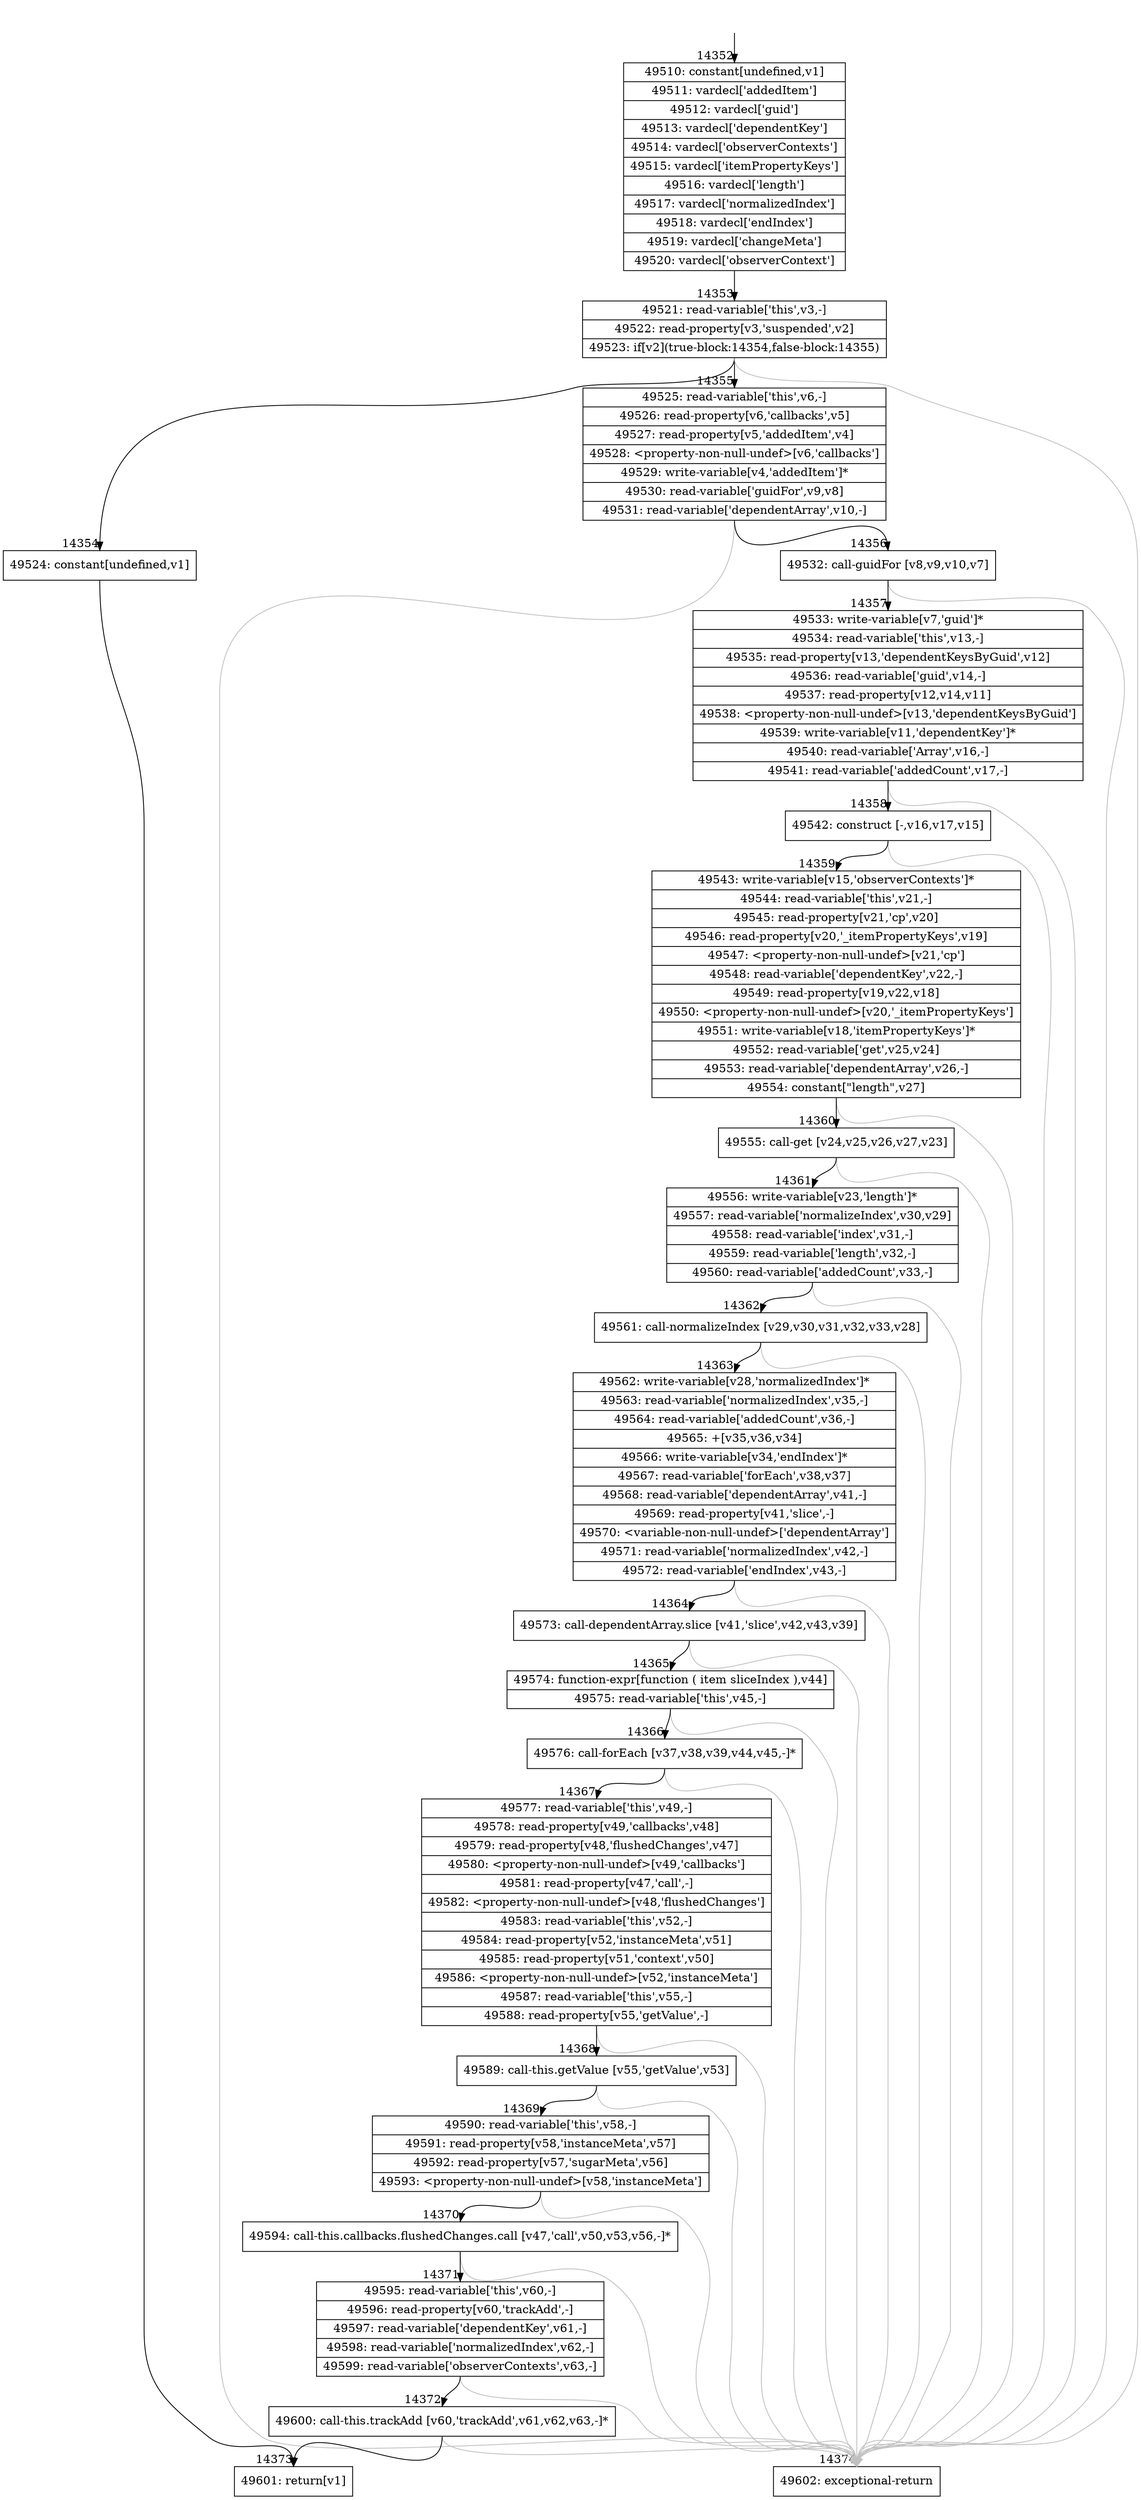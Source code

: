 digraph {
rankdir="TD"
BB_entry1195[shape=none,label=""];
BB_entry1195 -> BB14352 [tailport=s, headport=n, headlabel="    14352"]
BB14352 [shape=record label="{49510: constant[undefined,v1]|49511: vardecl['addedItem']|49512: vardecl['guid']|49513: vardecl['dependentKey']|49514: vardecl['observerContexts']|49515: vardecl['itemPropertyKeys']|49516: vardecl['length']|49517: vardecl['normalizedIndex']|49518: vardecl['endIndex']|49519: vardecl['changeMeta']|49520: vardecl['observerContext']}" ] 
BB14352 -> BB14353 [tailport=s, headport=n, headlabel="      14353"]
BB14353 [shape=record label="{49521: read-variable['this',v3,-]|49522: read-property[v3,'suspended',v2]|49523: if[v2](true-block:14354,false-block:14355)}" ] 
BB14353 -> BB14354 [tailport=s, headport=n, headlabel="      14354"]
BB14353 -> BB14355 [tailport=s, headport=n, headlabel="      14355"]
BB14353 -> BB14374 [tailport=s, headport=n, color=gray, headlabel="      14374"]
BB14354 [shape=record label="{49524: constant[undefined,v1]}" ] 
BB14354 -> BB14373 [tailport=s, headport=n, headlabel="      14373"]
BB14355 [shape=record label="{49525: read-variable['this',v6,-]|49526: read-property[v6,'callbacks',v5]|49527: read-property[v5,'addedItem',v4]|49528: \<property-non-null-undef\>[v6,'callbacks']|49529: write-variable[v4,'addedItem']*|49530: read-variable['guidFor',v9,v8]|49531: read-variable['dependentArray',v10,-]}" ] 
BB14355 -> BB14356 [tailport=s, headport=n, headlabel="      14356"]
BB14355 -> BB14374 [tailport=s, headport=n, color=gray]
BB14356 [shape=record label="{49532: call-guidFor [v8,v9,v10,v7]}" ] 
BB14356 -> BB14357 [tailport=s, headport=n, headlabel="      14357"]
BB14356 -> BB14374 [tailport=s, headport=n, color=gray]
BB14357 [shape=record label="{49533: write-variable[v7,'guid']*|49534: read-variable['this',v13,-]|49535: read-property[v13,'dependentKeysByGuid',v12]|49536: read-variable['guid',v14,-]|49537: read-property[v12,v14,v11]|49538: \<property-non-null-undef\>[v13,'dependentKeysByGuid']|49539: write-variable[v11,'dependentKey']*|49540: read-variable['Array',v16,-]|49541: read-variable['addedCount',v17,-]}" ] 
BB14357 -> BB14358 [tailport=s, headport=n, headlabel="      14358"]
BB14357 -> BB14374 [tailport=s, headport=n, color=gray]
BB14358 [shape=record label="{49542: construct [-,v16,v17,v15]}" ] 
BB14358 -> BB14359 [tailport=s, headport=n, headlabel="      14359"]
BB14358 -> BB14374 [tailport=s, headport=n, color=gray]
BB14359 [shape=record label="{49543: write-variable[v15,'observerContexts']*|49544: read-variable['this',v21,-]|49545: read-property[v21,'cp',v20]|49546: read-property[v20,'_itemPropertyKeys',v19]|49547: \<property-non-null-undef\>[v21,'cp']|49548: read-variable['dependentKey',v22,-]|49549: read-property[v19,v22,v18]|49550: \<property-non-null-undef\>[v20,'_itemPropertyKeys']|49551: write-variable[v18,'itemPropertyKeys']*|49552: read-variable['get',v25,v24]|49553: read-variable['dependentArray',v26,-]|49554: constant[\"length\",v27]}" ] 
BB14359 -> BB14360 [tailport=s, headport=n, headlabel="      14360"]
BB14359 -> BB14374 [tailport=s, headport=n, color=gray]
BB14360 [shape=record label="{49555: call-get [v24,v25,v26,v27,v23]}" ] 
BB14360 -> BB14361 [tailport=s, headport=n, headlabel="      14361"]
BB14360 -> BB14374 [tailport=s, headport=n, color=gray]
BB14361 [shape=record label="{49556: write-variable[v23,'length']*|49557: read-variable['normalizeIndex',v30,v29]|49558: read-variable['index',v31,-]|49559: read-variable['length',v32,-]|49560: read-variable['addedCount',v33,-]}" ] 
BB14361 -> BB14362 [tailport=s, headport=n, headlabel="      14362"]
BB14361 -> BB14374 [tailport=s, headport=n, color=gray]
BB14362 [shape=record label="{49561: call-normalizeIndex [v29,v30,v31,v32,v33,v28]}" ] 
BB14362 -> BB14363 [tailport=s, headport=n, headlabel="      14363"]
BB14362 -> BB14374 [tailport=s, headport=n, color=gray]
BB14363 [shape=record label="{49562: write-variable[v28,'normalizedIndex']*|49563: read-variable['normalizedIndex',v35,-]|49564: read-variable['addedCount',v36,-]|49565: +[v35,v36,v34]|49566: write-variable[v34,'endIndex']*|49567: read-variable['forEach',v38,v37]|49568: read-variable['dependentArray',v41,-]|49569: read-property[v41,'slice',-]|49570: \<variable-non-null-undef\>['dependentArray']|49571: read-variable['normalizedIndex',v42,-]|49572: read-variable['endIndex',v43,-]}" ] 
BB14363 -> BB14364 [tailport=s, headport=n, headlabel="      14364"]
BB14363 -> BB14374 [tailport=s, headport=n, color=gray]
BB14364 [shape=record label="{49573: call-dependentArray.slice [v41,'slice',v42,v43,v39]}" ] 
BB14364 -> BB14365 [tailport=s, headport=n, headlabel="      14365"]
BB14364 -> BB14374 [tailport=s, headport=n, color=gray]
BB14365 [shape=record label="{49574: function-expr[function ( item sliceIndex ),v44]|49575: read-variable['this',v45,-]}" ] 
BB14365 -> BB14366 [tailport=s, headport=n, headlabel="      14366"]
BB14365 -> BB14374 [tailport=s, headport=n, color=gray]
BB14366 [shape=record label="{49576: call-forEach [v37,v38,v39,v44,v45,-]*}" ] 
BB14366 -> BB14367 [tailport=s, headport=n, headlabel="      14367"]
BB14366 -> BB14374 [tailport=s, headport=n, color=gray]
BB14367 [shape=record label="{49577: read-variable['this',v49,-]|49578: read-property[v49,'callbacks',v48]|49579: read-property[v48,'flushedChanges',v47]|49580: \<property-non-null-undef\>[v49,'callbacks']|49581: read-property[v47,'call',-]|49582: \<property-non-null-undef\>[v48,'flushedChanges']|49583: read-variable['this',v52,-]|49584: read-property[v52,'instanceMeta',v51]|49585: read-property[v51,'context',v50]|49586: \<property-non-null-undef\>[v52,'instanceMeta']|49587: read-variable['this',v55,-]|49588: read-property[v55,'getValue',-]}" ] 
BB14367 -> BB14368 [tailport=s, headport=n, headlabel="      14368"]
BB14367 -> BB14374 [tailport=s, headport=n, color=gray]
BB14368 [shape=record label="{49589: call-this.getValue [v55,'getValue',v53]}" ] 
BB14368 -> BB14369 [tailport=s, headport=n, headlabel="      14369"]
BB14368 -> BB14374 [tailport=s, headport=n, color=gray]
BB14369 [shape=record label="{49590: read-variable['this',v58,-]|49591: read-property[v58,'instanceMeta',v57]|49592: read-property[v57,'sugarMeta',v56]|49593: \<property-non-null-undef\>[v58,'instanceMeta']}" ] 
BB14369 -> BB14370 [tailport=s, headport=n, headlabel="      14370"]
BB14369 -> BB14374 [tailport=s, headport=n, color=gray]
BB14370 [shape=record label="{49594: call-this.callbacks.flushedChanges.call [v47,'call',v50,v53,v56,-]*}" ] 
BB14370 -> BB14371 [tailport=s, headport=n, headlabel="      14371"]
BB14370 -> BB14374 [tailport=s, headport=n, color=gray]
BB14371 [shape=record label="{49595: read-variable['this',v60,-]|49596: read-property[v60,'trackAdd',-]|49597: read-variable['dependentKey',v61,-]|49598: read-variable['normalizedIndex',v62,-]|49599: read-variable['observerContexts',v63,-]}" ] 
BB14371 -> BB14372 [tailport=s, headport=n, headlabel="      14372"]
BB14371 -> BB14374 [tailport=s, headport=n, color=gray]
BB14372 [shape=record label="{49600: call-this.trackAdd [v60,'trackAdd',v61,v62,v63,-]*}" ] 
BB14372 -> BB14373 [tailport=s, headport=n]
BB14372 -> BB14374 [tailport=s, headport=n, color=gray]
BB14373 [shape=record label="{49601: return[v1]}" ] 
BB14374 [shape=record label="{49602: exceptional-return}" ] 
//#$~ 26483
}
